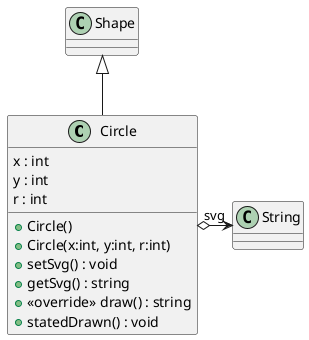 @startuml
class Circle {
    x : int
    y : int
    r : int
    + Circle()
    + Circle(x:int, y:int, r:int)
    + setSvg() : void
    + getSvg() : string
    + <<override>> draw() : string
    + statedDrawn() : void
}
Shape <|-- Circle
Circle o-> "svg" String
@enduml
